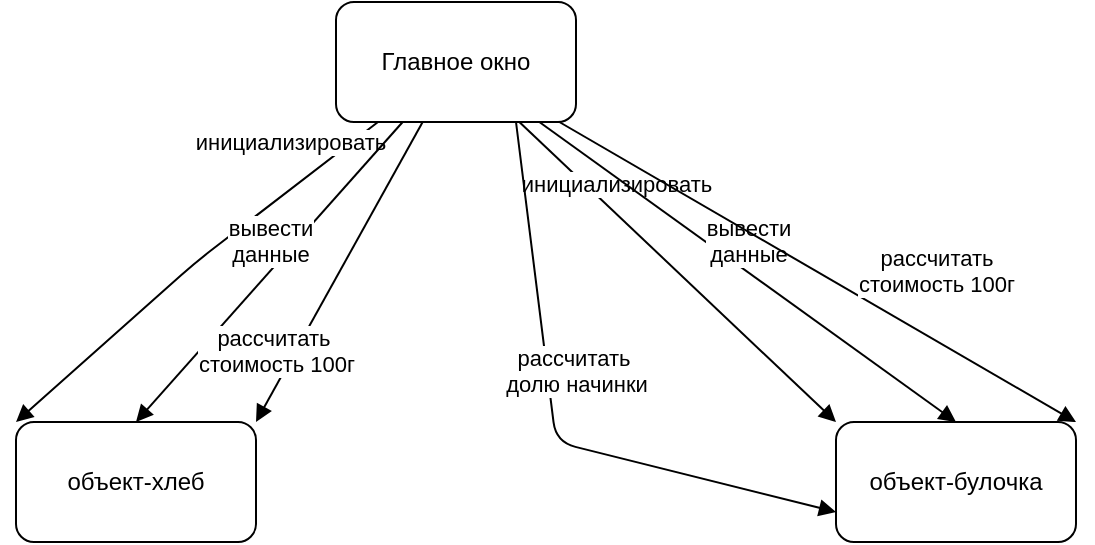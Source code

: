 <mxfile version="12.6.5" type="device"><diagram name="Page-1" id="9f46799a-70d6-7492-0946-bef42562c5a5"><mxGraphModel dx="1086" dy="806" grid="1" gridSize="10" guides="1" tooltips="1" connect="1" arrows="1" fold="1" page="1" pageScale="1" pageWidth="1100" pageHeight="850" background="#ffffff" math="0" shadow="0"><root><mxCell id="0"/><mxCell id="1" parent="0"/><mxCell id="SR9GiY7BjY1MAzFPyZ82-1" value="Главное окно" style="rounded=1;whiteSpace=wrap;html=1;" vertex="1" parent="1"><mxGeometry x="490" y="80" width="120" height="60" as="geometry"/></mxCell><mxCell id="SR9GiY7BjY1MAzFPyZ82-2" value="объект-булочка" style="rounded=1;whiteSpace=wrap;html=1;" vertex="1" parent="1"><mxGeometry x="740" y="290" width="120" height="60" as="geometry"/></mxCell><mxCell id="SR9GiY7BjY1MAzFPyZ82-4" value="объект-хлеб" style="rounded=1;whiteSpace=wrap;html=1;" vertex="1" parent="1"><mxGeometry x="330" y="290" width="120" height="60" as="geometry"/></mxCell><mxCell id="SR9GiY7BjY1MAzFPyZ82-5" value="инициализировать" style="html=1;verticalAlign=bottom;endArrow=block;entryX=0;entryY=0;entryDx=0;entryDy=0;" edge="1" parent="1" source="SR9GiY7BjY1MAzFPyZ82-1" target="SR9GiY7BjY1MAzFPyZ82-4"><mxGeometry x="-0.61" y="-12" width="80" relative="1" as="geometry"><mxPoint x="330" y="370" as="sourcePoint"/><mxPoint x="410" y="370" as="targetPoint"/><Array as="points"><mxPoint x="420" y="210"/></Array><mxPoint as="offset"/></mxGeometry></mxCell><mxCell id="SR9GiY7BjY1MAzFPyZ82-6" value="вывести&lt;br&gt;данные" style="html=1;verticalAlign=bottom;endArrow=block;entryX=0.5;entryY=0;entryDx=0;entryDy=0;" edge="1" parent="1" source="SR9GiY7BjY1MAzFPyZ82-1" target="SR9GiY7BjY1MAzFPyZ82-4"><mxGeometry width="80" relative="1" as="geometry"><mxPoint x="320" y="400" as="sourcePoint"/><mxPoint x="400" y="400" as="targetPoint"/><Array as="points"/></mxGeometry></mxCell><mxCell id="SR9GiY7BjY1MAzFPyZ82-7" value="рассчитать&amp;nbsp;&lt;br&gt;стоимость 100г" style="html=1;verticalAlign=bottom;endArrow=block;entryX=1;entryY=0;entryDx=0;entryDy=0;" edge="1" parent="1" source="SR9GiY7BjY1MAzFPyZ82-1" target="SR9GiY7BjY1MAzFPyZ82-4"><mxGeometry x="0.74" y="-1" width="80" relative="1" as="geometry"><mxPoint x="310" y="430" as="sourcePoint"/><mxPoint x="390" y="430" as="targetPoint"/><mxPoint as="offset"/></mxGeometry></mxCell><mxCell id="SR9GiY7BjY1MAzFPyZ82-8" value="инициализировать" style="html=1;verticalAlign=bottom;endArrow=block;entryX=0;entryY=0;entryDx=0;entryDy=0;" edge="1" parent="1" source="SR9GiY7BjY1MAzFPyZ82-1" target="SR9GiY7BjY1MAzFPyZ82-2"><mxGeometry x="-0.426" y="4" width="80" relative="1" as="geometry"><mxPoint x="300" y="460" as="sourcePoint"/><mxPoint x="380" y="460" as="targetPoint"/><mxPoint as="offset"/></mxGeometry></mxCell><mxCell id="SR9GiY7BjY1MAzFPyZ82-9" value="вывести&lt;br&gt;данные" style="html=1;verticalAlign=bottom;endArrow=block;entryX=0.5;entryY=0;entryDx=0;entryDy=0;" edge="1" parent="1" source="SR9GiY7BjY1MAzFPyZ82-1" target="SR9GiY7BjY1MAzFPyZ82-2"><mxGeometry width="80" relative="1" as="geometry"><mxPoint x="290" y="490" as="sourcePoint"/><mxPoint x="370" y="490" as="targetPoint"/></mxGeometry></mxCell><mxCell id="SR9GiY7BjY1MAzFPyZ82-10" value="рассчитать &lt;br&gt;стоимость 100г" style="html=1;verticalAlign=bottom;endArrow=block;entryX=1;entryY=0;entryDx=0;entryDy=0;" edge="1" parent="1" source="SR9GiY7BjY1MAzFPyZ82-1" target="SR9GiY7BjY1MAzFPyZ82-2"><mxGeometry x="0.393" y="17" width="80" relative="1" as="geometry"><mxPoint x="280" y="520" as="sourcePoint"/><mxPoint x="360" y="520" as="targetPoint"/><mxPoint as="offset"/></mxGeometry></mxCell><mxCell id="SR9GiY7BjY1MAzFPyZ82-11" value="рассчитать&amp;nbsp;&lt;br&gt;долю начинки" style="html=1;verticalAlign=bottom;endArrow=block;exitX=0.75;exitY=1;exitDx=0;exitDy=0;entryX=0;entryY=0.75;entryDx=0;entryDy=0;" edge="1" parent="1" source="SR9GiY7BjY1MAzFPyZ82-1" target="SR9GiY7BjY1MAzFPyZ82-2"><mxGeometry x="-0.066" y="12" width="80" relative="1" as="geometry"><mxPoint x="320" y="370" as="sourcePoint"/><mxPoint x="400" y="370" as="targetPoint"/><Array as="points"><mxPoint x="600" y="300"/></Array><mxPoint as="offset"/></mxGeometry></mxCell></root></mxGraphModel></diagram></mxfile>
